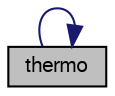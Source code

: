 digraph "thermo"
{
  bgcolor="transparent";
  edge [fontname="FreeSans",fontsize="10",labelfontname="FreeSans",labelfontsize="10"];
  node [fontname="FreeSans",fontsize="10",shape=record];
  rankdir="LR";
  Node105 [label="thermo",height=0.2,width=0.4,color="black", fillcolor="grey75", style="filled", fontcolor="black"];
  Node105 -> Node105 [color="midnightblue",fontsize="10",style="solid",fontname="FreeSans"];
}
